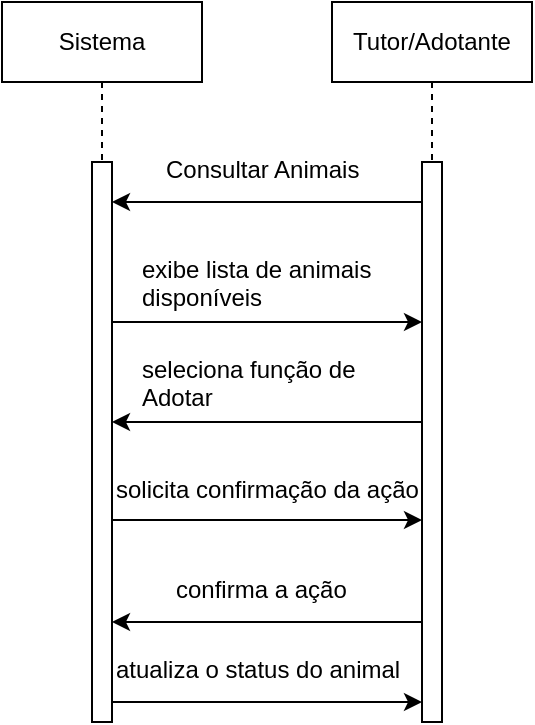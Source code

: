 <mxfile version="24.7.16">
  <diagram name="Page-1" id="2YBvvXClWsGukQMizWep">
    <mxGraphModel dx="880" dy="460" grid="0" gridSize="10" guides="1" tooltips="1" connect="1" arrows="1" fold="1" page="1" pageScale="1" pageWidth="850" pageHeight="1100" math="0" shadow="0">
      <root>
        <mxCell id="0" />
        <mxCell id="1" parent="0" />
        <mxCell id="aM9ryv3xv72pqoxQDRHE-5" value="Sistema" style="shape=umlLifeline;perimeter=lifelinePerimeter;whiteSpace=wrap;html=1;container=0;dropTarget=0;collapsible=0;recursiveResize=0;outlineConnect=0;portConstraint=eastwest;newEdgeStyle={&quot;edgeStyle&quot;:&quot;elbowEdgeStyle&quot;,&quot;elbow&quot;:&quot;vertical&quot;,&quot;curved&quot;:0,&quot;rounded&quot;:0};" parent="1" vertex="1">
          <mxGeometry x="210" y="40" width="100" height="360" as="geometry" />
        </mxCell>
        <mxCell id="aM9ryv3xv72pqoxQDRHE-6" value="" style="html=1;points=[];perimeter=orthogonalPerimeter;outlineConnect=0;targetShapes=umlLifeline;portConstraint=eastwest;newEdgeStyle={&quot;edgeStyle&quot;:&quot;elbowEdgeStyle&quot;,&quot;elbow&quot;:&quot;vertical&quot;,&quot;curved&quot;:0,&quot;rounded&quot;:0};" parent="aM9ryv3xv72pqoxQDRHE-5" vertex="1">
          <mxGeometry x="45" y="80" width="10" height="280" as="geometry" />
        </mxCell>
        <mxCell id="fitipHy8I7cRXDuCMt5r-1" value="Tutor/Adotante" style="shape=umlLifeline;perimeter=lifelinePerimeter;whiteSpace=wrap;html=1;container=0;dropTarget=0;collapsible=0;recursiveResize=0;outlineConnect=0;portConstraint=eastwest;newEdgeStyle={&quot;edgeStyle&quot;:&quot;elbowEdgeStyle&quot;,&quot;elbow&quot;:&quot;vertical&quot;,&quot;curved&quot;:0,&quot;rounded&quot;:0};" vertex="1" parent="1">
          <mxGeometry x="375" y="40" width="100" height="360" as="geometry" />
        </mxCell>
        <mxCell id="fitipHy8I7cRXDuCMt5r-2" value="" style="html=1;points=[];perimeter=orthogonalPerimeter;outlineConnect=0;targetShapes=umlLifeline;portConstraint=eastwest;newEdgeStyle={&quot;edgeStyle&quot;:&quot;elbowEdgeStyle&quot;,&quot;elbow&quot;:&quot;vertical&quot;,&quot;curved&quot;:0,&quot;rounded&quot;:0};" vertex="1" parent="fitipHy8I7cRXDuCMt5r-1">
          <mxGeometry x="45" y="80" width="10" height="280" as="geometry" />
        </mxCell>
        <mxCell id="fitipHy8I7cRXDuCMt5r-3" value="" style="endArrow=classic;html=1;rounded=0;" edge="1" parent="1" source="fitipHy8I7cRXDuCMt5r-2" target="aM9ryv3xv72pqoxQDRHE-6">
          <mxGeometry width="50" height="50" relative="1" as="geometry">
            <mxPoint x="400" y="270" as="sourcePoint" />
            <mxPoint x="450" y="220" as="targetPoint" />
            <Array as="points">
              <mxPoint x="350" y="140" />
            </Array>
          </mxGeometry>
        </mxCell>
        <mxCell id="fitipHy8I7cRXDuCMt5r-4" value="Consultar Animais" style="text;whiteSpace=wrap;html=1;" vertex="1" parent="1">
          <mxGeometry x="290" y="110" width="130" height="40" as="geometry" />
        </mxCell>
        <mxCell id="fitipHy8I7cRXDuCMt5r-5" value="" style="endArrow=classic;html=1;rounded=0;" edge="1" parent="1">
          <mxGeometry width="50" height="50" relative="1" as="geometry">
            <mxPoint x="265" y="200" as="sourcePoint" />
            <mxPoint x="420" y="200" as="targetPoint" />
          </mxGeometry>
        </mxCell>
        <mxCell id="fitipHy8I7cRXDuCMt5r-6" value="exibe lista de animais disponíveis" style="text;whiteSpace=wrap;html=1;" vertex="1" parent="1">
          <mxGeometry x="277.5" y="160" width="155" height="40" as="geometry" />
        </mxCell>
        <mxCell id="fitipHy8I7cRXDuCMt5r-7" value="" style="endArrow=classic;html=1;rounded=0;" edge="1" parent="1">
          <mxGeometry width="50" height="50" relative="1" as="geometry">
            <mxPoint x="420" y="250" as="sourcePoint" />
            <mxPoint x="265" y="250" as="targetPoint" />
          </mxGeometry>
        </mxCell>
        <mxCell id="fitipHy8I7cRXDuCMt5r-8" value="seleciona função de Adotar" style="text;whiteSpace=wrap;html=1;" vertex="1" parent="1">
          <mxGeometry x="277.5" y="210" width="130" height="40" as="geometry" />
        </mxCell>
        <mxCell id="fitipHy8I7cRXDuCMt5r-9" value="" style="endArrow=classic;html=1;rounded=0;" edge="1" parent="1">
          <mxGeometry width="50" height="50" relative="1" as="geometry">
            <mxPoint x="265" y="299" as="sourcePoint" />
            <mxPoint x="420" y="299" as="targetPoint" />
          </mxGeometry>
        </mxCell>
        <mxCell id="fitipHy8I7cRXDuCMt5r-10" value="solicita confirmação da ação" style="text;whiteSpace=wrap;html=1;" vertex="1" parent="1">
          <mxGeometry x="265" y="270" width="180" height="30" as="geometry" />
        </mxCell>
        <mxCell id="fitipHy8I7cRXDuCMt5r-19" value="" style="endArrow=classic;html=1;rounded=0;" edge="1" parent="1">
          <mxGeometry width="50" height="50" relative="1" as="geometry">
            <mxPoint x="265" y="390" as="sourcePoint" />
            <mxPoint x="420" y="390" as="targetPoint" />
          </mxGeometry>
        </mxCell>
        <mxCell id="fitipHy8I7cRXDuCMt5r-20" value="atualiza o status do animal" style="text;whiteSpace=wrap;html=1;" vertex="1" parent="1">
          <mxGeometry x="265" y="360" width="180" height="40" as="geometry" />
        </mxCell>
        <mxCell id="fitipHy8I7cRXDuCMt5r-21" value="" style="endArrow=classic;html=1;rounded=0;" edge="1" parent="1">
          <mxGeometry width="50" height="50" relative="1" as="geometry">
            <mxPoint x="420" y="350" as="sourcePoint" />
            <mxPoint x="265" y="350" as="targetPoint" />
          </mxGeometry>
        </mxCell>
        <mxCell id="fitipHy8I7cRXDuCMt5r-22" value="confirma a ação" style="text;whiteSpace=wrap;html=1;" vertex="1" parent="1">
          <mxGeometry x="295" y="320" width="120" height="20" as="geometry" />
        </mxCell>
      </root>
    </mxGraphModel>
  </diagram>
</mxfile>
